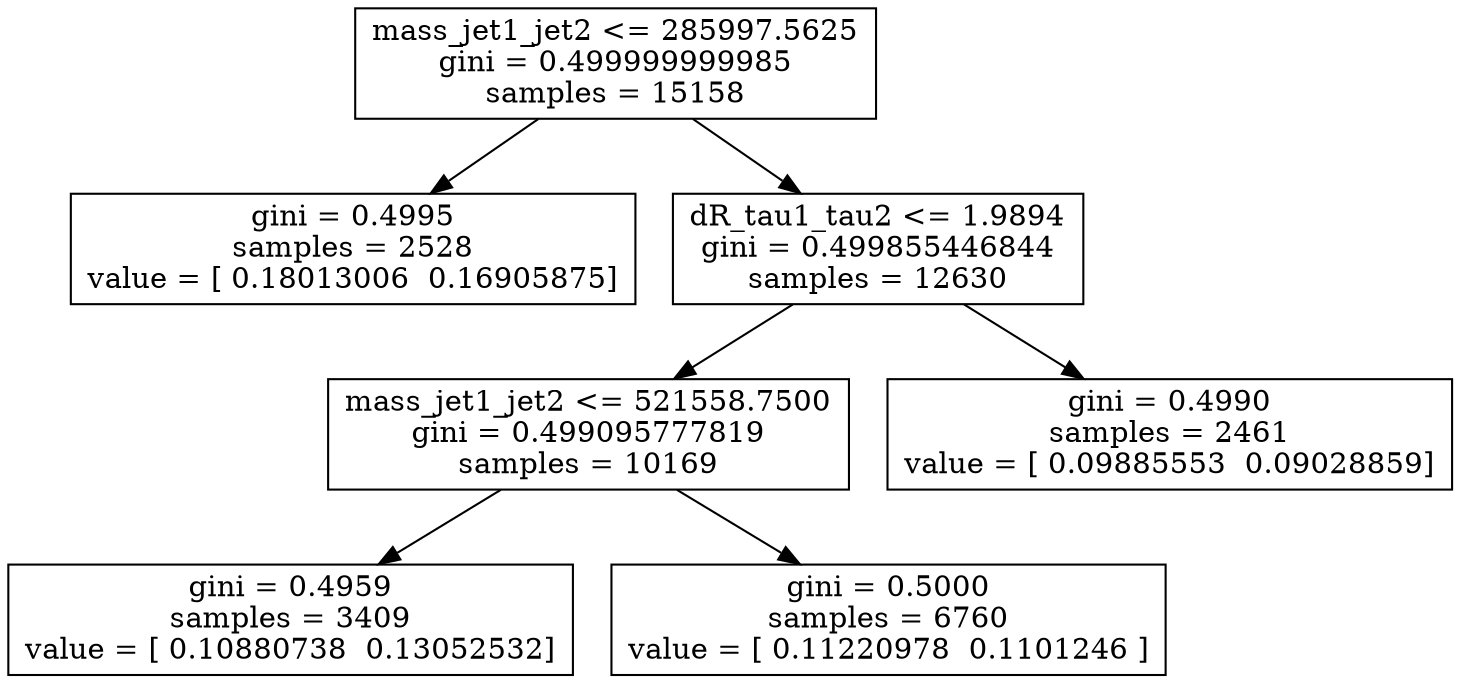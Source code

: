 digraph Tree {
0 [label="mass_jet1_jet2 <= 285997.5625\ngini = 0.499999999985\nsamples = 15158", shape="box"] ;
1 [label="gini = 0.4995\nsamples = 2528\nvalue = [ 0.18013006  0.16905875]", shape="box"] ;
0 -> 1 ;
2 [label="dR_tau1_tau2 <= 1.9894\ngini = 0.499855446844\nsamples = 12630", shape="box"] ;
0 -> 2 ;
3 [label="mass_jet1_jet2 <= 521558.7500\ngini = 0.499095777819\nsamples = 10169", shape="box"] ;
2 -> 3 ;
4 [label="gini = 0.4959\nsamples = 3409\nvalue = [ 0.10880738  0.13052532]", shape="box"] ;
3 -> 4 ;
5 [label="gini = 0.5000\nsamples = 6760\nvalue = [ 0.11220978  0.1101246 ]", shape="box"] ;
3 -> 5 ;
6 [label="gini = 0.4990\nsamples = 2461\nvalue = [ 0.09885553  0.09028859]", shape="box"] ;
2 -> 6 ;
}